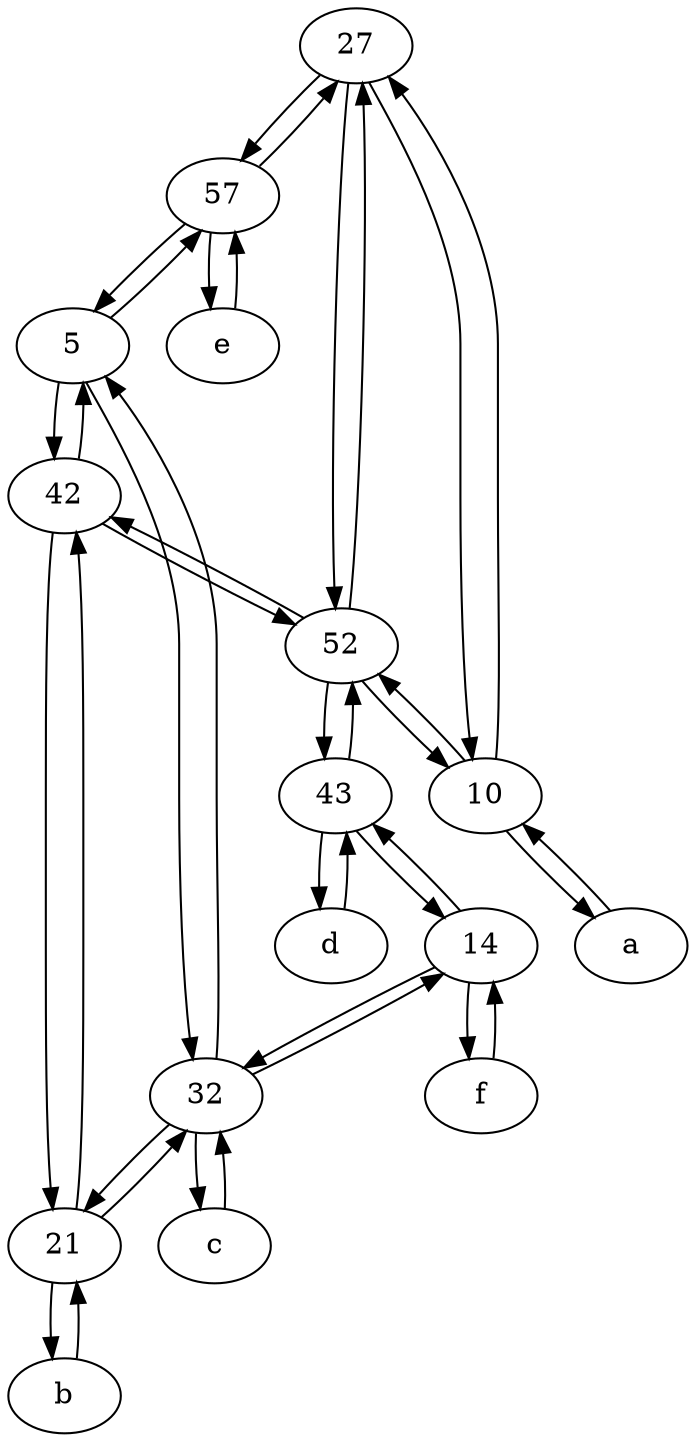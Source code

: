digraph  {
	27;
	f [pos="15,45!"];
	42;
	57;
	d [pos="20,30!"];
	a [pos="40,10!"];
	10;
	b [pos="50,20!"];
	5;
	e [pos="30,50!"];
	21;
	43;
	52;
	32;
	14;
	c [pos="20,10!"];
	43 -> 14;
	10 -> 27;
	21 -> 42;
	43 -> 52;
	32 -> 5;
	5 -> 32;
	e -> 57;
	57 -> 27;
	42 -> 5;
	52 -> 43;
	10 -> a;
	a -> 10;
	d -> 43;
	32 -> 14;
	14 -> 32;
	42 -> 52;
	52 -> 27;
	b -> 21;
	27 -> 52;
	10 -> 52;
	27 -> 10;
	52 -> 10;
	21 -> b;
	52 -> 42;
	57 -> 5;
	32 -> c;
	42 -> 21;
	c -> 32;
	32 -> 21;
	f -> 14;
	21 -> 32;
	43 -> d;
	5 -> 57;
	5 -> 42;
	14 -> f;
	27 -> 57;
	14 -> 43;
	57 -> e;

	}